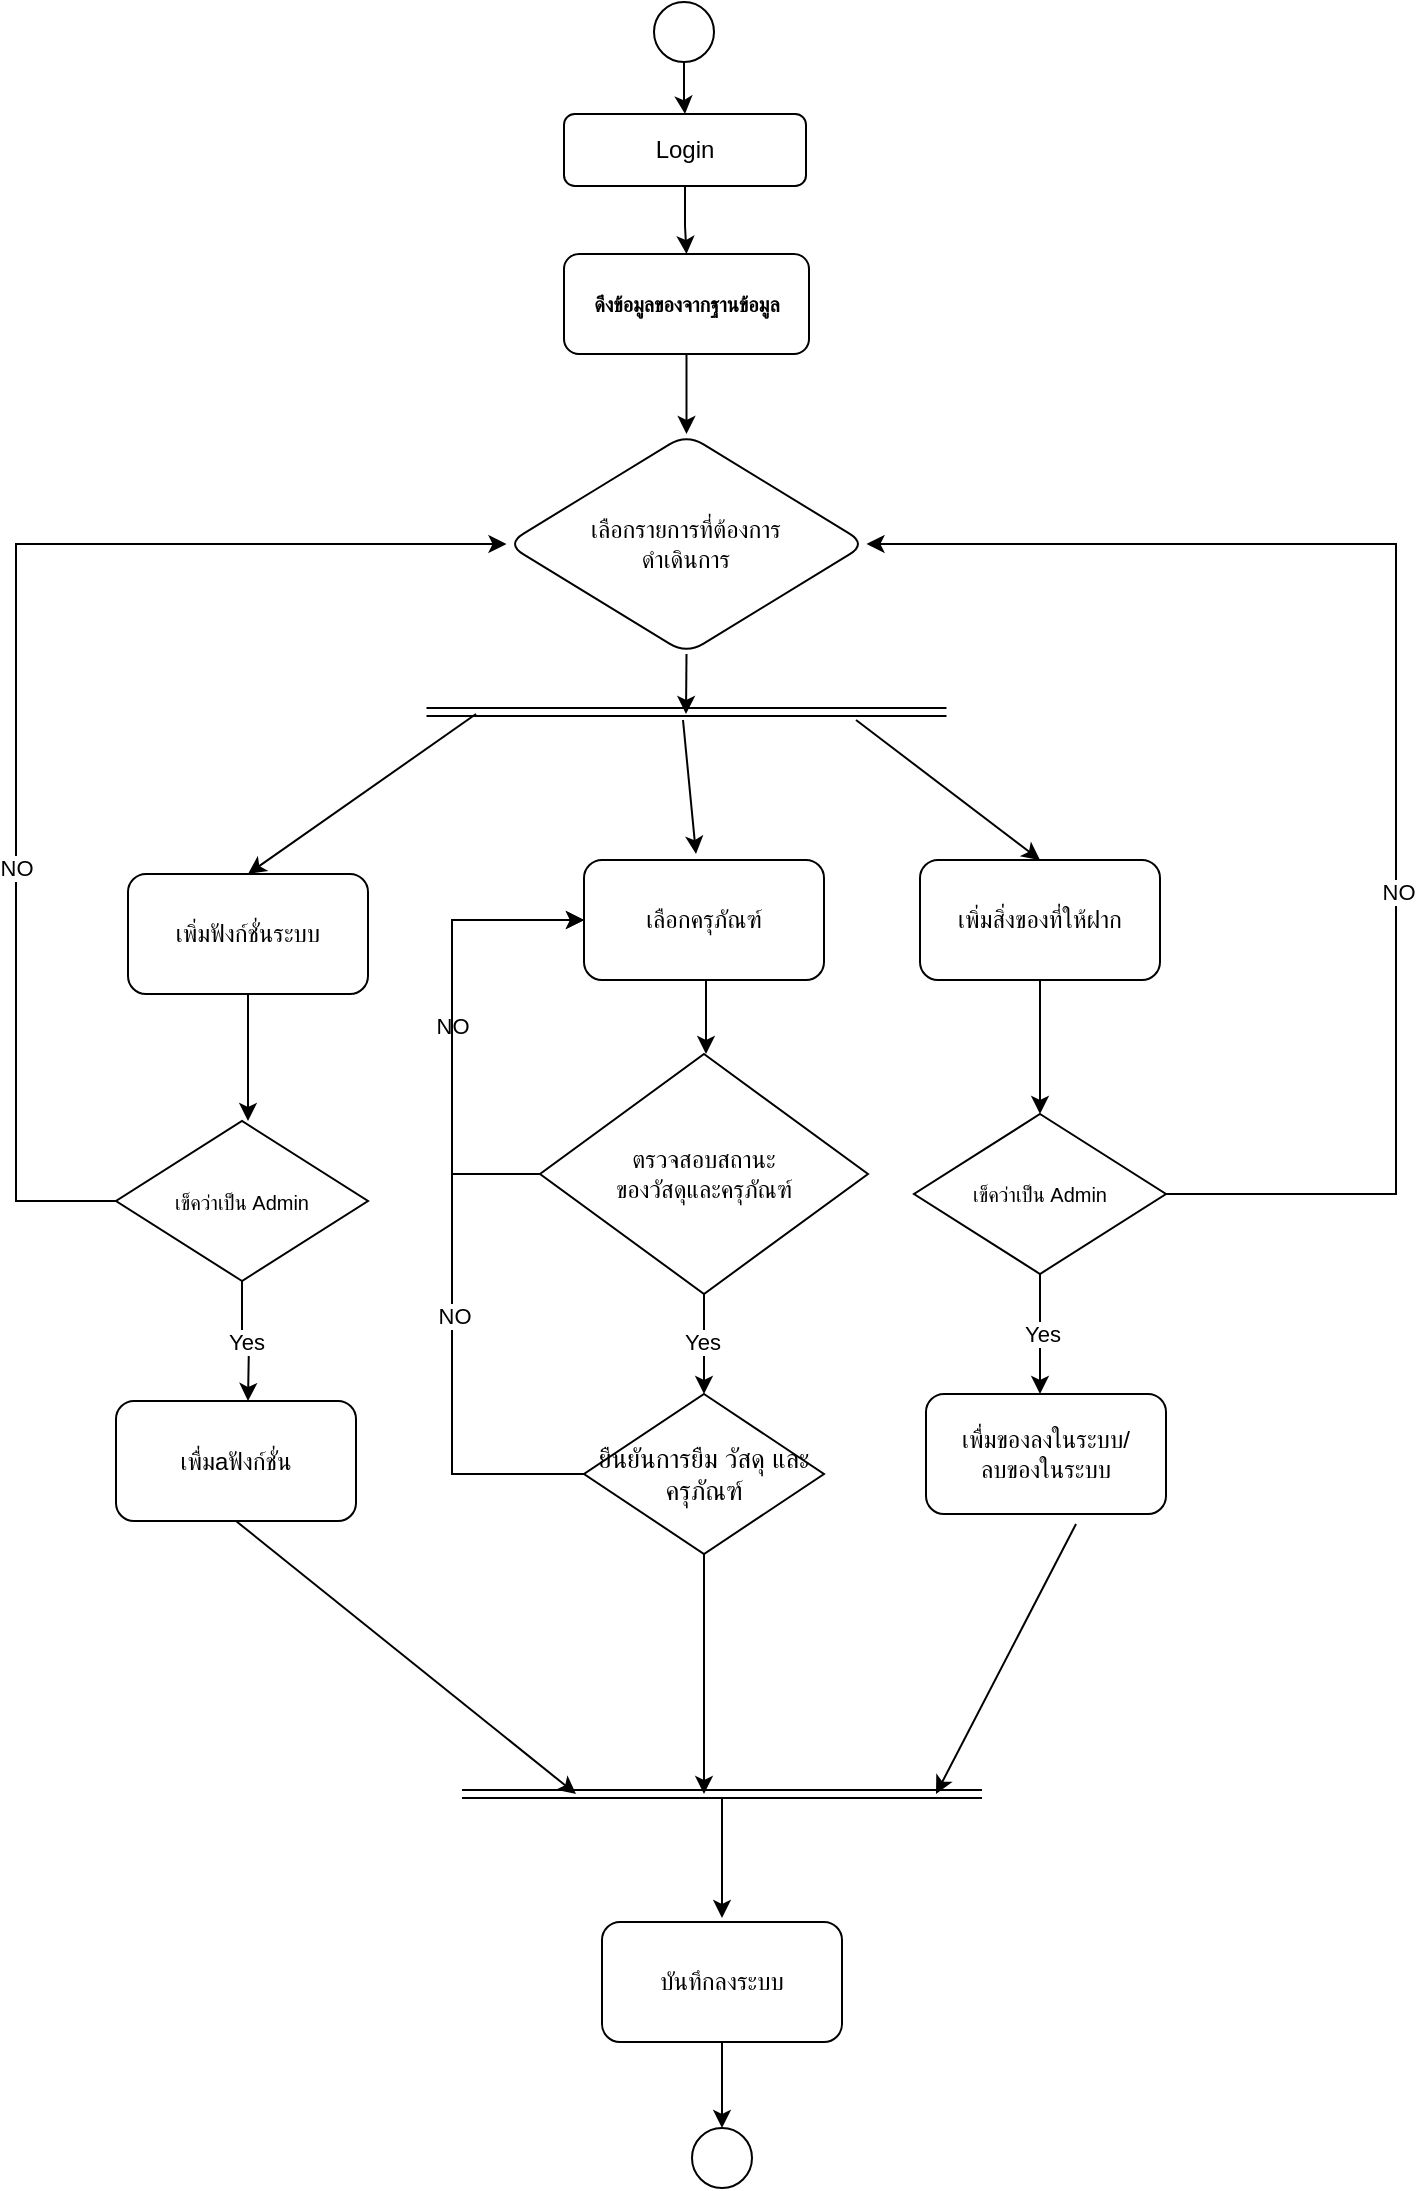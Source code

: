 <mxfile version="27.2.0">
  <diagram name="หน้า-1" id="axuyyEVFG7uyzSgx_TH8">
    <mxGraphModel dx="1176" dy="797" grid="1" gridSize="10" guides="1" tooltips="1" connect="1" arrows="1" fold="1" page="1" pageScale="1" pageWidth="827" pageHeight="1169" math="0" shadow="0">
      <root>
        <mxCell id="0" />
        <mxCell id="1" parent="0" />
        <mxCell id="FjoXJfc7_WBLy8_cEE0z-3" style="edgeStyle=orthogonalEdgeStyle;rounded=0;orthogonalLoop=1;jettySize=auto;html=1;entryX=0.5;entryY=0;entryDx=0;entryDy=0;" parent="1" source="FjoXJfc7_WBLy8_cEE0z-1" target="FjoXJfc7_WBLy8_cEE0z-2" edge="1">
          <mxGeometry relative="1" as="geometry" />
        </mxCell>
        <mxCell id="FjoXJfc7_WBLy8_cEE0z-1" value="" style="ellipse;whiteSpace=wrap;html=1;aspect=fixed;" parent="1" vertex="1">
          <mxGeometry x="399" y="14" width="30" height="30" as="geometry" />
        </mxCell>
        <mxCell id="FjoXJfc7_WBLy8_cEE0z-8" style="edgeStyle=orthogonalEdgeStyle;rounded=0;orthogonalLoop=1;jettySize=auto;html=1;entryX=0.5;entryY=0;entryDx=0;entryDy=0;" parent="1" source="FjoXJfc7_WBLy8_cEE0z-2" target="FjoXJfc7_WBLy8_cEE0z-7" edge="1">
          <mxGeometry relative="1" as="geometry" />
        </mxCell>
        <mxCell id="FjoXJfc7_WBLy8_cEE0z-2" value="Login" style="rounded=1;whiteSpace=wrap;html=1;" parent="1" vertex="1">
          <mxGeometry x="354" y="70" width="121" height="36" as="geometry" />
        </mxCell>
        <mxCell id="HMXkw_fpxxGjFSOZjkIe-3" style="edgeStyle=orthogonalEdgeStyle;rounded=0;orthogonalLoop=1;jettySize=auto;html=1;entryX=0.5;entryY=0;entryDx=0;entryDy=0;" edge="1" parent="1" source="FjoXJfc7_WBLy8_cEE0z-7" target="FjoXJfc7_WBLy8_cEE0z-9">
          <mxGeometry relative="1" as="geometry" />
        </mxCell>
        <mxCell id="FjoXJfc7_WBLy8_cEE0z-7" value="&lt;span style=&quot;font-size: 10px;&quot;&gt;&lt;b&gt;ดึงข้อมูลของจากฐานข้อมูล&lt;/b&gt;&lt;/span&gt;" style="rounded=1;whiteSpace=wrap;html=1;" parent="1" vertex="1">
          <mxGeometry x="354" y="140" width="122.5" height="50" as="geometry" />
        </mxCell>
        <mxCell id="HMXkw_fpxxGjFSOZjkIe-4" style="edgeStyle=orthogonalEdgeStyle;rounded=0;orthogonalLoop=1;jettySize=auto;html=1;exitX=0.5;exitY=1;exitDx=0;exitDy=0;" edge="1" parent="1" source="FjoXJfc7_WBLy8_cEE0z-9">
          <mxGeometry relative="1" as="geometry">
            <mxPoint x="415" y="370" as="targetPoint" />
          </mxGeometry>
        </mxCell>
        <mxCell id="FjoXJfc7_WBLy8_cEE0z-9" value="เลือกรายการที่ต้องการ&lt;div&gt;ดำเดินการ&lt;/div&gt;" style="rhombus;whiteSpace=wrap;html=1;rounded=1;" parent="1" vertex="1">
          <mxGeometry x="325.25" y="230" width="180" height="110" as="geometry" />
        </mxCell>
        <mxCell id="FjoXJfc7_WBLy8_cEE0z-12" value="" style="shape=link;html=1;rounded=0;" parent="1" edge="1">
          <mxGeometry width="100" relative="1" as="geometry">
            <mxPoint x="285.25" y="369" as="sourcePoint" />
            <mxPoint x="545.25" y="369" as="targetPoint" />
          </mxGeometry>
        </mxCell>
        <mxCell id="FjoXJfc7_WBLy8_cEE0z-28" style="edgeStyle=orthogonalEdgeStyle;rounded=0;orthogonalLoop=1;jettySize=auto;html=1;" parent="1" edge="1">
          <mxGeometry relative="1" as="geometry">
            <mxPoint x="424" y="503" as="sourcePoint" />
            <mxPoint x="425" y="540" as="targetPoint" />
          </mxGeometry>
        </mxCell>
        <mxCell id="FjoXJfc7_WBLy8_cEE0z-15" value="เลือกครุภัณฑ์" style="rounded=1;whiteSpace=wrap;html=1;" parent="1" vertex="1">
          <mxGeometry x="364" y="443" width="120" height="60" as="geometry" />
        </mxCell>
        <mxCell id="FjoXJfc7_WBLy8_cEE0z-29" style="edgeStyle=orthogonalEdgeStyle;rounded=0;orthogonalLoop=1;jettySize=auto;html=1;entryX=0.5;entryY=0;entryDx=0;entryDy=0;" parent="1" source="FjoXJfc7_WBLy8_cEE0z-16" edge="1">
          <mxGeometry relative="1" as="geometry">
            <mxPoint x="592" y="570" as="targetPoint" />
          </mxGeometry>
        </mxCell>
        <mxCell id="FjoXJfc7_WBLy8_cEE0z-16" value="เพิ่มสิ่งของที่ให้ฝาก" style="rounded=1;whiteSpace=wrap;html=1;" parent="1" vertex="1">
          <mxGeometry x="532" y="443" width="120" height="60" as="geometry" />
        </mxCell>
        <mxCell id="FjoXJfc7_WBLy8_cEE0z-20" value="" style="endArrow=classic;html=1;rounded=0;entryX=0.5;entryY=0;entryDx=0;entryDy=0;" parent="1" target="FjoXJfc7_WBLy8_cEE0z-16" edge="1">
          <mxGeometry width="50" height="50" relative="1" as="geometry">
            <mxPoint x="500" y="373" as="sourcePoint" />
            <mxPoint x="338.5" y="448" as="targetPoint" />
          </mxGeometry>
        </mxCell>
        <mxCell id="FjoXJfc7_WBLy8_cEE0z-21" value="" style="endArrow=classic;html=1;rounded=0;" parent="1" edge="1">
          <mxGeometry width="50" height="50" relative="1" as="geometry">
            <mxPoint x="413.5" y="373" as="sourcePoint" />
            <mxPoint x="420" y="440" as="targetPoint" />
          </mxGeometry>
        </mxCell>
        <mxCell id="FjoXJfc7_WBLy8_cEE0z-41" style="edgeStyle=orthogonalEdgeStyle;rounded=0;orthogonalLoop=1;jettySize=auto;html=1;entryX=0.5;entryY=0;entryDx=0;entryDy=0;" parent="1" source="FjoXJfc7_WBLy8_cEE0z-32" target="FjoXJfc7_WBLy8_cEE0z-40" edge="1">
          <mxGeometry relative="1" as="geometry" />
        </mxCell>
        <mxCell id="FjoXJfc7_WBLy8_cEE0z-32" value="บันทึกลงระบบ" style="rounded=1;whiteSpace=wrap;html=1;" parent="1" vertex="1">
          <mxGeometry x="373" y="974" width="120" height="60" as="geometry" />
        </mxCell>
        <mxCell id="FjoXJfc7_WBLy8_cEE0z-33" value="" style="shape=link;html=1;rounded=0;" parent="1" edge="1">
          <mxGeometry width="100" relative="1" as="geometry">
            <mxPoint x="303" y="910" as="sourcePoint" />
            <mxPoint x="563" y="910" as="targetPoint" />
          </mxGeometry>
        </mxCell>
        <mxCell id="FjoXJfc7_WBLy8_cEE0z-39" value="" style="endArrow=classic;html=1;rounded=0;entryX=0.5;entryY=0;entryDx=0;entryDy=0;" parent="1" edge="1">
          <mxGeometry width="50" height="50" relative="1" as="geometry">
            <mxPoint x="433" y="912" as="sourcePoint" />
            <mxPoint x="433" y="972" as="targetPoint" />
          </mxGeometry>
        </mxCell>
        <mxCell id="FjoXJfc7_WBLy8_cEE0z-40" value="" style="ellipse;whiteSpace=wrap;html=1;aspect=fixed;" parent="1" vertex="1">
          <mxGeometry x="418" y="1077" width="30" height="30" as="geometry" />
        </mxCell>
        <mxCell id="HMXkw_fpxxGjFSOZjkIe-14" value="NO" style="edgeStyle=orthogonalEdgeStyle;rounded=0;orthogonalLoop=1;jettySize=auto;html=1;entryX=0;entryY=0.5;entryDx=0;entryDy=0;" edge="1" parent="1" source="HMXkw_fpxxGjFSOZjkIe-5" target="FjoXJfc7_WBLy8_cEE0z-15">
          <mxGeometry relative="1" as="geometry">
            <Array as="points">
              <mxPoint x="298" y="600" />
              <mxPoint x="298" y="473" />
            </Array>
          </mxGeometry>
        </mxCell>
        <mxCell id="HMXkw_fpxxGjFSOZjkIe-15" style="edgeStyle=orthogonalEdgeStyle;rounded=0;orthogonalLoop=1;jettySize=auto;html=1;" edge="1" parent="1" source="HMXkw_fpxxGjFSOZjkIe-5">
          <mxGeometry relative="1" as="geometry">
            <mxPoint x="424" y="710" as="targetPoint" />
          </mxGeometry>
        </mxCell>
        <mxCell id="HMXkw_fpxxGjFSOZjkIe-16" value="Yes" style="edgeLabel;html=1;align=center;verticalAlign=middle;resizable=0;points=[];" vertex="1" connectable="0" parent="HMXkw_fpxxGjFSOZjkIe-15">
          <mxGeometry x="-0.063" y="-1" relative="1" as="geometry">
            <mxPoint as="offset" />
          </mxGeometry>
        </mxCell>
        <mxCell id="HMXkw_fpxxGjFSOZjkIe-5" value="&lt;font style=&quot;vertical-align: inherit;&quot; dir=&quot;auto&quot;&gt;&lt;font style=&quot;vertical-align: inherit;&quot; dir=&quot;auto&quot;&gt;&lt;font style=&quot;vertical-align: inherit;&quot; dir=&quot;auto&quot;&gt;&lt;font style=&quot;vertical-align: inherit;&quot; dir=&quot;auto&quot;&gt;ตรวจสอบสถานะ&lt;/font&gt;&lt;/font&gt;&lt;/font&gt;&lt;/font&gt;&lt;div&gt;&lt;font style=&quot;vertical-align: inherit;&quot; dir=&quot;auto&quot;&gt;&lt;font style=&quot;vertical-align: inherit;&quot; dir=&quot;auto&quot;&gt;ของวัสดุและครุภัณฑ์&lt;/font&gt;&lt;/font&gt;&lt;/div&gt;" style="rhombus;whiteSpace=wrap;html=1;" vertex="1" parent="1">
          <mxGeometry x="342" y="540" width="164" height="120" as="geometry" />
        </mxCell>
        <mxCell id="HMXkw_fpxxGjFSOZjkIe-9" value="Yes" style="edgeStyle=orthogonalEdgeStyle;rounded=0;orthogonalLoop=1;jettySize=auto;html=1;" edge="1" parent="1" source="HMXkw_fpxxGjFSOZjkIe-6">
          <mxGeometry relative="1" as="geometry">
            <mxPoint x="592" y="710" as="targetPoint" />
          </mxGeometry>
        </mxCell>
        <mxCell id="HMXkw_fpxxGjFSOZjkIe-38" style="edgeStyle=orthogonalEdgeStyle;rounded=0;orthogonalLoop=1;jettySize=auto;html=1;" edge="1" parent="1" source="HMXkw_fpxxGjFSOZjkIe-6" target="FjoXJfc7_WBLy8_cEE0z-9">
          <mxGeometry relative="1" as="geometry">
            <Array as="points">
              <mxPoint x="770" y="610" />
              <mxPoint x="770" y="285" />
            </Array>
          </mxGeometry>
        </mxCell>
        <mxCell id="HMXkw_fpxxGjFSOZjkIe-40" value="NO" style="edgeLabel;html=1;align=center;verticalAlign=middle;resizable=0;points=[];" vertex="1" connectable="0" parent="HMXkw_fpxxGjFSOZjkIe-38">
          <mxGeometry x="-0.245" y="-1" relative="1" as="geometry">
            <mxPoint as="offset" />
          </mxGeometry>
        </mxCell>
        <mxCell id="HMXkw_fpxxGjFSOZjkIe-6" value="&lt;span style=&quot;font-size: 10px;&quot;&gt;เข็คว่าเป็น Admin&lt;/span&gt;" style="rhombus;whiteSpace=wrap;html=1;" vertex="1" parent="1">
          <mxGeometry x="529" y="570" width="126" height="80" as="geometry" />
        </mxCell>
        <mxCell id="HMXkw_fpxxGjFSOZjkIe-10" value="เพื่มของลงในระบบ/&lt;div&gt;ลบของในระบบ&lt;/div&gt;" style="rounded=1;whiteSpace=wrap;html=1;" vertex="1" parent="1">
          <mxGeometry x="535" y="710" width="120" height="60" as="geometry" />
        </mxCell>
        <mxCell id="HMXkw_fpxxGjFSOZjkIe-20" style="edgeStyle=orthogonalEdgeStyle;rounded=0;orthogonalLoop=1;jettySize=auto;html=1;exitX=0;exitY=0.5;exitDx=0;exitDy=0;entryX=0;entryY=0.5;entryDx=0;entryDy=0;" edge="1" parent="1" source="HMXkw_fpxxGjFSOZjkIe-18" target="FjoXJfc7_WBLy8_cEE0z-15">
          <mxGeometry relative="1" as="geometry">
            <Array as="points">
              <mxPoint x="298" y="750" />
              <mxPoint x="298" y="473" />
            </Array>
          </mxGeometry>
        </mxCell>
        <mxCell id="HMXkw_fpxxGjFSOZjkIe-22" value="NO" style="edgeLabel;html=1;align=center;verticalAlign=middle;resizable=0;points=[];" vertex="1" connectable="0" parent="HMXkw_fpxxGjFSOZjkIe-20">
          <mxGeometry x="-0.292" y="-1" relative="1" as="geometry">
            <mxPoint as="offset" />
          </mxGeometry>
        </mxCell>
        <mxCell id="HMXkw_fpxxGjFSOZjkIe-41" style="edgeStyle=orthogonalEdgeStyle;rounded=0;orthogonalLoop=1;jettySize=auto;html=1;" edge="1" parent="1" source="HMXkw_fpxxGjFSOZjkIe-18">
          <mxGeometry relative="1" as="geometry">
            <mxPoint x="424" y="910" as="targetPoint" />
          </mxGeometry>
        </mxCell>
        <mxCell id="HMXkw_fpxxGjFSOZjkIe-18" value="&lt;font style=&quot;font-size: 13px;&quot;&gt;&lt;font style=&quot;vertical-align: inherit;&quot; dir=&quot;auto&quot;&gt;ยืนยันการยืม&amp;nbsp;&lt;/font&gt;&lt;/font&gt;&lt;span style=&quot;font-size: 13px;&quot;&gt;วัสดุ และครุภัณฑ์&lt;/span&gt;" style="rhombus;whiteSpace=wrap;html=1;" vertex="1" parent="1">
          <mxGeometry x="364" y="710" width="120" height="80" as="geometry" />
        </mxCell>
        <mxCell id="HMXkw_fpxxGjFSOZjkIe-24" value="" style="endArrow=classic;html=1;rounded=0;" edge="1" parent="1">
          <mxGeometry width="50" height="50" relative="1" as="geometry">
            <mxPoint x="610" y="775" as="sourcePoint" />
            <mxPoint x="540" y="910" as="targetPoint" />
          </mxGeometry>
        </mxCell>
        <mxCell id="HMXkw_fpxxGjFSOZjkIe-27" style="edgeStyle=orthogonalEdgeStyle;rounded=0;orthogonalLoop=1;jettySize=auto;html=1;" edge="1" parent="1" source="HMXkw_fpxxGjFSOZjkIe-28">
          <mxGeometry relative="1" as="geometry">
            <mxPoint x="196" y="573.5" as="targetPoint" />
          </mxGeometry>
        </mxCell>
        <mxCell id="HMXkw_fpxxGjFSOZjkIe-28" value="เพิ่มฟังก์ชั่นระบบ" style="rounded=1;whiteSpace=wrap;html=1;direction=west;" vertex="1" parent="1">
          <mxGeometry x="136" y="450" width="120" height="60" as="geometry" />
        </mxCell>
        <mxCell id="HMXkw_fpxxGjFSOZjkIe-31" value="Yes" style="edgeStyle=orthogonalEdgeStyle;rounded=0;orthogonalLoop=1;jettySize=auto;html=1;" edge="1" parent="1" source="HMXkw_fpxxGjFSOZjkIe-32">
          <mxGeometry relative="1" as="geometry">
            <mxPoint x="196" y="713.5" as="targetPoint" />
          </mxGeometry>
        </mxCell>
        <mxCell id="HMXkw_fpxxGjFSOZjkIe-36" style="edgeStyle=orthogonalEdgeStyle;rounded=0;orthogonalLoop=1;jettySize=auto;html=1;entryX=0;entryY=0.5;entryDx=0;entryDy=0;" edge="1" parent="1" source="HMXkw_fpxxGjFSOZjkIe-32" target="FjoXJfc7_WBLy8_cEE0z-9">
          <mxGeometry relative="1" as="geometry">
            <mxPoint x="90" y="613.5" as="targetPoint" />
            <Array as="points">
              <mxPoint x="80" y="614" />
              <mxPoint x="80" y="285" />
            </Array>
          </mxGeometry>
        </mxCell>
        <mxCell id="HMXkw_fpxxGjFSOZjkIe-37" value="NO" style="edgeLabel;html=1;align=center;verticalAlign=middle;resizable=0;points=[];" vertex="1" connectable="0" parent="HMXkw_fpxxGjFSOZjkIe-36">
          <mxGeometry x="-0.306" relative="1" as="geometry">
            <mxPoint as="offset" />
          </mxGeometry>
        </mxCell>
        <mxCell id="HMXkw_fpxxGjFSOZjkIe-32" value="&lt;span style=&quot;font-size: 10px;&quot;&gt;เข็คว่าเป็น Admin&lt;/span&gt;" style="rhombus;whiteSpace=wrap;html=1;direction=west;" vertex="1" parent="1">
          <mxGeometry x="130" y="573.5" width="126" height="80" as="geometry" />
        </mxCell>
        <mxCell id="HMXkw_fpxxGjFSOZjkIe-33" value="เพื่มaฟังก์ชั่น" style="rounded=1;whiteSpace=wrap;html=1;direction=west;" vertex="1" parent="1">
          <mxGeometry x="130" y="713.5" width="120" height="60" as="geometry" />
        </mxCell>
        <mxCell id="HMXkw_fpxxGjFSOZjkIe-43" value="" style="endArrow=classic;html=1;rounded=0;exitX=0.5;exitY=0;exitDx=0;exitDy=0;" edge="1" parent="1" source="HMXkw_fpxxGjFSOZjkIe-33">
          <mxGeometry width="50" height="50" relative="1" as="geometry">
            <mxPoint x="190" y="780" as="sourcePoint" />
            <mxPoint x="360" y="910" as="targetPoint" />
          </mxGeometry>
        </mxCell>
        <mxCell id="HMXkw_fpxxGjFSOZjkIe-44" value="" style="endArrow=classic;html=1;rounded=0;entryX=0.5;entryY=1;entryDx=0;entryDy=0;" edge="1" parent="1" target="HMXkw_fpxxGjFSOZjkIe-28">
          <mxGeometry width="50" height="50" relative="1" as="geometry">
            <mxPoint x="310" y="370" as="sourcePoint" />
            <mxPoint x="332.5" y="470" as="targetPoint" />
          </mxGeometry>
        </mxCell>
      </root>
    </mxGraphModel>
  </diagram>
</mxfile>
